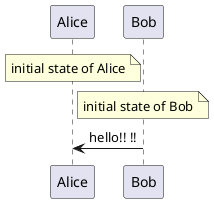 @startuml
note over Alice : initial state of Alice
note over Bob : initial state of Bob
Bob -> Alice : hello!! !!
@enduml
